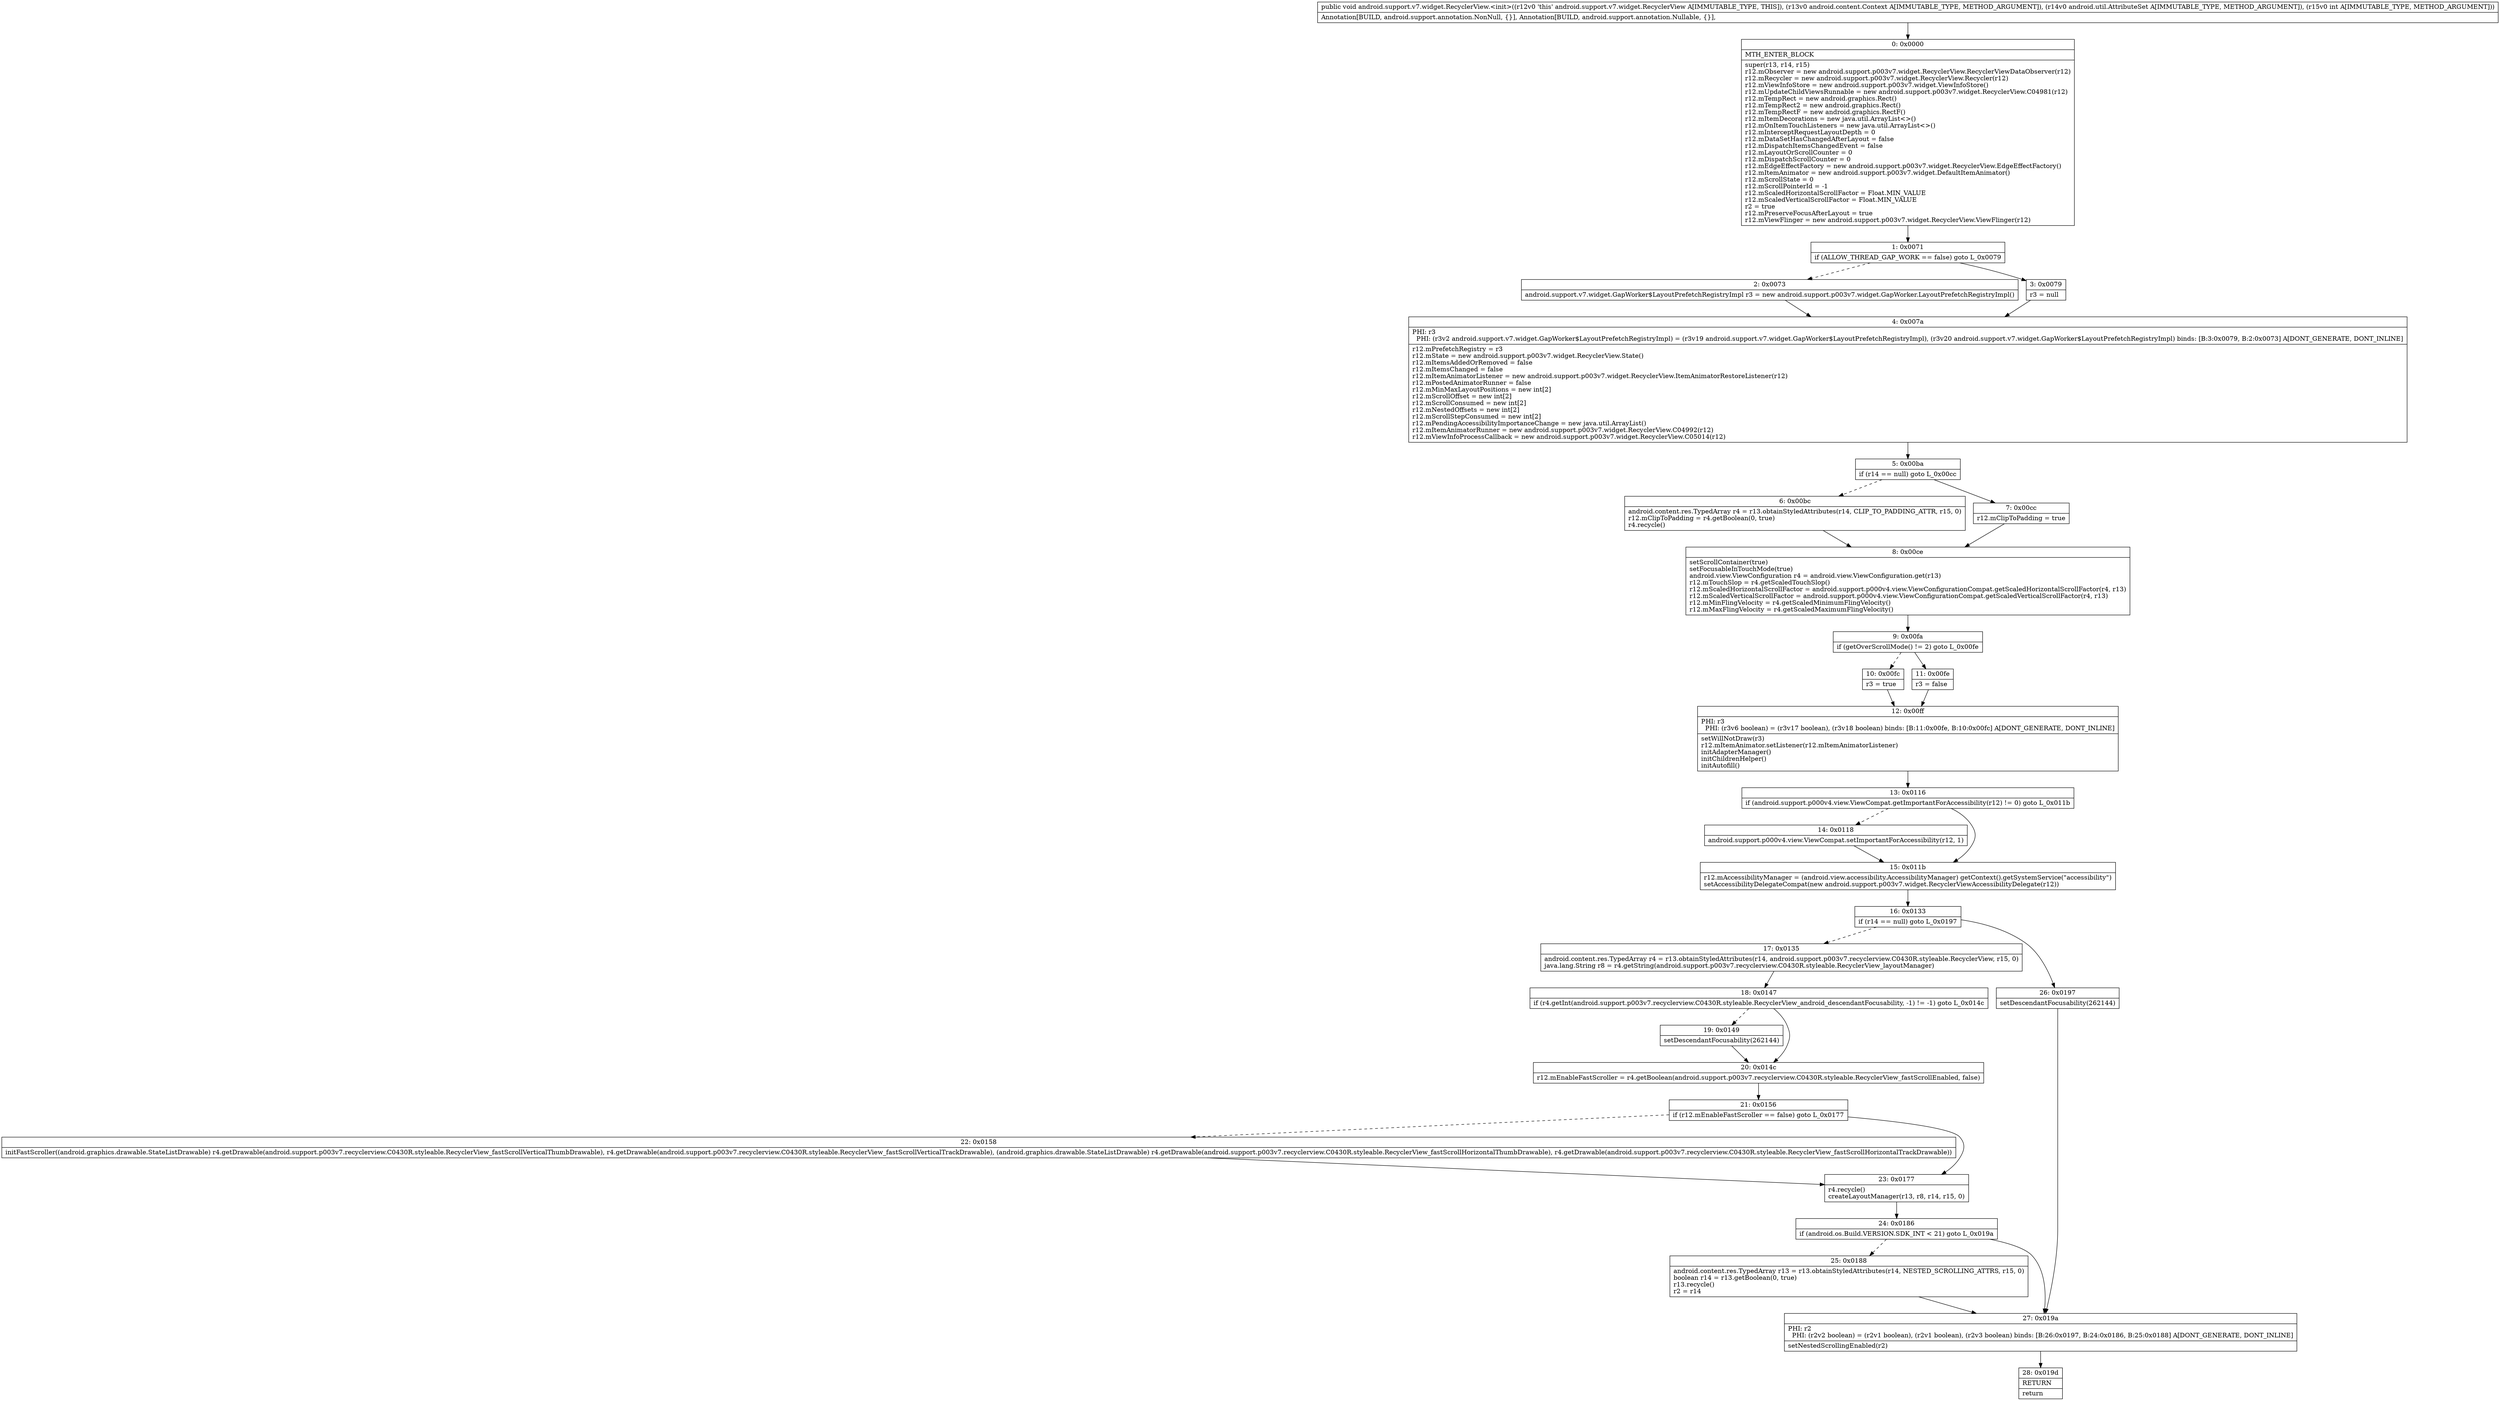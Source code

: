 digraph "CFG forandroid.support.v7.widget.RecyclerView.\<init\>(Landroid\/content\/Context;Landroid\/util\/AttributeSet;I)V" {
Node_0 [shape=record,label="{0\:\ 0x0000|MTH_ENTER_BLOCK\l|super(r13, r14, r15)\lr12.mObserver = new android.support.p003v7.widget.RecyclerView.RecyclerViewDataObserver(r12)\lr12.mRecycler = new android.support.p003v7.widget.RecyclerView.Recycler(r12)\lr12.mViewInfoStore = new android.support.p003v7.widget.ViewInfoStore()\lr12.mUpdateChildViewsRunnable = new android.support.p003v7.widget.RecyclerView.C04981(r12)\lr12.mTempRect = new android.graphics.Rect()\lr12.mTempRect2 = new android.graphics.Rect()\lr12.mTempRectF = new android.graphics.RectF()\lr12.mItemDecorations = new java.util.ArrayList\<\>()\lr12.mOnItemTouchListeners = new java.util.ArrayList\<\>()\lr12.mInterceptRequestLayoutDepth = 0\lr12.mDataSetHasChangedAfterLayout = false\lr12.mDispatchItemsChangedEvent = false\lr12.mLayoutOrScrollCounter = 0\lr12.mDispatchScrollCounter = 0\lr12.mEdgeEffectFactory = new android.support.p003v7.widget.RecyclerView.EdgeEffectFactory()\lr12.mItemAnimator = new android.support.p003v7.widget.DefaultItemAnimator()\lr12.mScrollState = 0\lr12.mScrollPointerId = \-1\lr12.mScaledHorizontalScrollFactor = Float.MIN_VALUE\lr12.mScaledVerticalScrollFactor = Float.MIN_VALUE\lr2 = true\lr12.mPreserveFocusAfterLayout = true\lr12.mViewFlinger = new android.support.p003v7.widget.RecyclerView.ViewFlinger(r12)\l}"];
Node_1 [shape=record,label="{1\:\ 0x0071|if (ALLOW_THREAD_GAP_WORK == false) goto L_0x0079\l}"];
Node_2 [shape=record,label="{2\:\ 0x0073|android.support.v7.widget.GapWorker$LayoutPrefetchRegistryImpl r3 = new android.support.p003v7.widget.GapWorker.LayoutPrefetchRegistryImpl()\l}"];
Node_3 [shape=record,label="{3\:\ 0x0079|r3 = null\l}"];
Node_4 [shape=record,label="{4\:\ 0x007a|PHI: r3 \l  PHI: (r3v2 android.support.v7.widget.GapWorker$LayoutPrefetchRegistryImpl) = (r3v19 android.support.v7.widget.GapWorker$LayoutPrefetchRegistryImpl), (r3v20 android.support.v7.widget.GapWorker$LayoutPrefetchRegistryImpl) binds: [B:3:0x0079, B:2:0x0073] A[DONT_GENERATE, DONT_INLINE]\l|r12.mPrefetchRegistry = r3\lr12.mState = new android.support.p003v7.widget.RecyclerView.State()\lr12.mItemsAddedOrRemoved = false\lr12.mItemsChanged = false\lr12.mItemAnimatorListener = new android.support.p003v7.widget.RecyclerView.ItemAnimatorRestoreListener(r12)\lr12.mPostedAnimatorRunner = false\lr12.mMinMaxLayoutPositions = new int[2]\lr12.mScrollOffset = new int[2]\lr12.mScrollConsumed = new int[2]\lr12.mNestedOffsets = new int[2]\lr12.mScrollStepConsumed = new int[2]\lr12.mPendingAccessibilityImportanceChange = new java.util.ArrayList()\lr12.mItemAnimatorRunner = new android.support.p003v7.widget.RecyclerView.C04992(r12)\lr12.mViewInfoProcessCallback = new android.support.p003v7.widget.RecyclerView.C05014(r12)\l}"];
Node_5 [shape=record,label="{5\:\ 0x00ba|if (r14 == null) goto L_0x00cc\l}"];
Node_6 [shape=record,label="{6\:\ 0x00bc|android.content.res.TypedArray r4 = r13.obtainStyledAttributes(r14, CLIP_TO_PADDING_ATTR, r15, 0)\lr12.mClipToPadding = r4.getBoolean(0, true)\lr4.recycle()\l}"];
Node_7 [shape=record,label="{7\:\ 0x00cc|r12.mClipToPadding = true\l}"];
Node_8 [shape=record,label="{8\:\ 0x00ce|setScrollContainer(true)\lsetFocusableInTouchMode(true)\landroid.view.ViewConfiguration r4 = android.view.ViewConfiguration.get(r13)\lr12.mTouchSlop = r4.getScaledTouchSlop()\lr12.mScaledHorizontalScrollFactor = android.support.p000v4.view.ViewConfigurationCompat.getScaledHorizontalScrollFactor(r4, r13)\lr12.mScaledVerticalScrollFactor = android.support.p000v4.view.ViewConfigurationCompat.getScaledVerticalScrollFactor(r4, r13)\lr12.mMinFlingVelocity = r4.getScaledMinimumFlingVelocity()\lr12.mMaxFlingVelocity = r4.getScaledMaximumFlingVelocity()\l}"];
Node_9 [shape=record,label="{9\:\ 0x00fa|if (getOverScrollMode() != 2) goto L_0x00fe\l}"];
Node_10 [shape=record,label="{10\:\ 0x00fc|r3 = true\l}"];
Node_11 [shape=record,label="{11\:\ 0x00fe|r3 = false\l}"];
Node_12 [shape=record,label="{12\:\ 0x00ff|PHI: r3 \l  PHI: (r3v6 boolean) = (r3v17 boolean), (r3v18 boolean) binds: [B:11:0x00fe, B:10:0x00fc] A[DONT_GENERATE, DONT_INLINE]\l|setWillNotDraw(r3)\lr12.mItemAnimator.setListener(r12.mItemAnimatorListener)\linitAdapterManager()\linitChildrenHelper()\linitAutofill()\l}"];
Node_13 [shape=record,label="{13\:\ 0x0116|if (android.support.p000v4.view.ViewCompat.getImportantForAccessibility(r12) != 0) goto L_0x011b\l}"];
Node_14 [shape=record,label="{14\:\ 0x0118|android.support.p000v4.view.ViewCompat.setImportantForAccessibility(r12, 1)\l}"];
Node_15 [shape=record,label="{15\:\ 0x011b|r12.mAccessibilityManager = (android.view.accessibility.AccessibilityManager) getContext().getSystemService(\"accessibility\")\lsetAccessibilityDelegateCompat(new android.support.p003v7.widget.RecyclerViewAccessibilityDelegate(r12))\l}"];
Node_16 [shape=record,label="{16\:\ 0x0133|if (r14 == null) goto L_0x0197\l}"];
Node_17 [shape=record,label="{17\:\ 0x0135|android.content.res.TypedArray r4 = r13.obtainStyledAttributes(r14, android.support.p003v7.recyclerview.C0430R.styleable.RecyclerView, r15, 0)\ljava.lang.String r8 = r4.getString(android.support.p003v7.recyclerview.C0430R.styleable.RecyclerView_layoutManager)\l}"];
Node_18 [shape=record,label="{18\:\ 0x0147|if (r4.getInt(android.support.p003v7.recyclerview.C0430R.styleable.RecyclerView_android_descendantFocusability, \-1) != \-1) goto L_0x014c\l}"];
Node_19 [shape=record,label="{19\:\ 0x0149|setDescendantFocusability(262144)\l}"];
Node_20 [shape=record,label="{20\:\ 0x014c|r12.mEnableFastScroller = r4.getBoolean(android.support.p003v7.recyclerview.C0430R.styleable.RecyclerView_fastScrollEnabled, false)\l}"];
Node_21 [shape=record,label="{21\:\ 0x0156|if (r12.mEnableFastScroller == false) goto L_0x0177\l}"];
Node_22 [shape=record,label="{22\:\ 0x0158|initFastScroller((android.graphics.drawable.StateListDrawable) r4.getDrawable(android.support.p003v7.recyclerview.C0430R.styleable.RecyclerView_fastScrollVerticalThumbDrawable), r4.getDrawable(android.support.p003v7.recyclerview.C0430R.styleable.RecyclerView_fastScrollVerticalTrackDrawable), (android.graphics.drawable.StateListDrawable) r4.getDrawable(android.support.p003v7.recyclerview.C0430R.styleable.RecyclerView_fastScrollHorizontalThumbDrawable), r4.getDrawable(android.support.p003v7.recyclerview.C0430R.styleable.RecyclerView_fastScrollHorizontalTrackDrawable))\l}"];
Node_23 [shape=record,label="{23\:\ 0x0177|r4.recycle()\lcreateLayoutManager(r13, r8, r14, r15, 0)\l}"];
Node_24 [shape=record,label="{24\:\ 0x0186|if (android.os.Build.VERSION.SDK_INT \< 21) goto L_0x019a\l}"];
Node_25 [shape=record,label="{25\:\ 0x0188|android.content.res.TypedArray r13 = r13.obtainStyledAttributes(r14, NESTED_SCROLLING_ATTRS, r15, 0)\lboolean r14 = r13.getBoolean(0, true)\lr13.recycle()\lr2 = r14\l}"];
Node_26 [shape=record,label="{26\:\ 0x0197|setDescendantFocusability(262144)\l}"];
Node_27 [shape=record,label="{27\:\ 0x019a|PHI: r2 \l  PHI: (r2v2 boolean) = (r2v1 boolean), (r2v1 boolean), (r2v3 boolean) binds: [B:26:0x0197, B:24:0x0186, B:25:0x0188] A[DONT_GENERATE, DONT_INLINE]\l|setNestedScrollingEnabled(r2)\l}"];
Node_28 [shape=record,label="{28\:\ 0x019d|RETURN\l|return\l}"];
MethodNode[shape=record,label="{public void android.support.v7.widget.RecyclerView.\<init\>((r12v0 'this' android.support.v7.widget.RecyclerView A[IMMUTABLE_TYPE, THIS]), (r13v0 android.content.Context A[IMMUTABLE_TYPE, METHOD_ARGUMENT]), (r14v0 android.util.AttributeSet A[IMMUTABLE_TYPE, METHOD_ARGUMENT]), (r15v0 int A[IMMUTABLE_TYPE, METHOD_ARGUMENT]))  | Annotation[BUILD, android.support.annotation.NonNull, \{\}], Annotation[BUILD, android.support.annotation.Nullable, \{\}], \l}"];
MethodNode -> Node_0;
Node_0 -> Node_1;
Node_1 -> Node_2[style=dashed];
Node_1 -> Node_3;
Node_2 -> Node_4;
Node_3 -> Node_4;
Node_4 -> Node_5;
Node_5 -> Node_6[style=dashed];
Node_5 -> Node_7;
Node_6 -> Node_8;
Node_7 -> Node_8;
Node_8 -> Node_9;
Node_9 -> Node_10[style=dashed];
Node_9 -> Node_11;
Node_10 -> Node_12;
Node_11 -> Node_12;
Node_12 -> Node_13;
Node_13 -> Node_14[style=dashed];
Node_13 -> Node_15;
Node_14 -> Node_15;
Node_15 -> Node_16;
Node_16 -> Node_17[style=dashed];
Node_16 -> Node_26;
Node_17 -> Node_18;
Node_18 -> Node_19[style=dashed];
Node_18 -> Node_20;
Node_19 -> Node_20;
Node_20 -> Node_21;
Node_21 -> Node_22[style=dashed];
Node_21 -> Node_23;
Node_22 -> Node_23;
Node_23 -> Node_24;
Node_24 -> Node_25[style=dashed];
Node_24 -> Node_27;
Node_25 -> Node_27;
Node_26 -> Node_27;
Node_27 -> Node_28;
}

